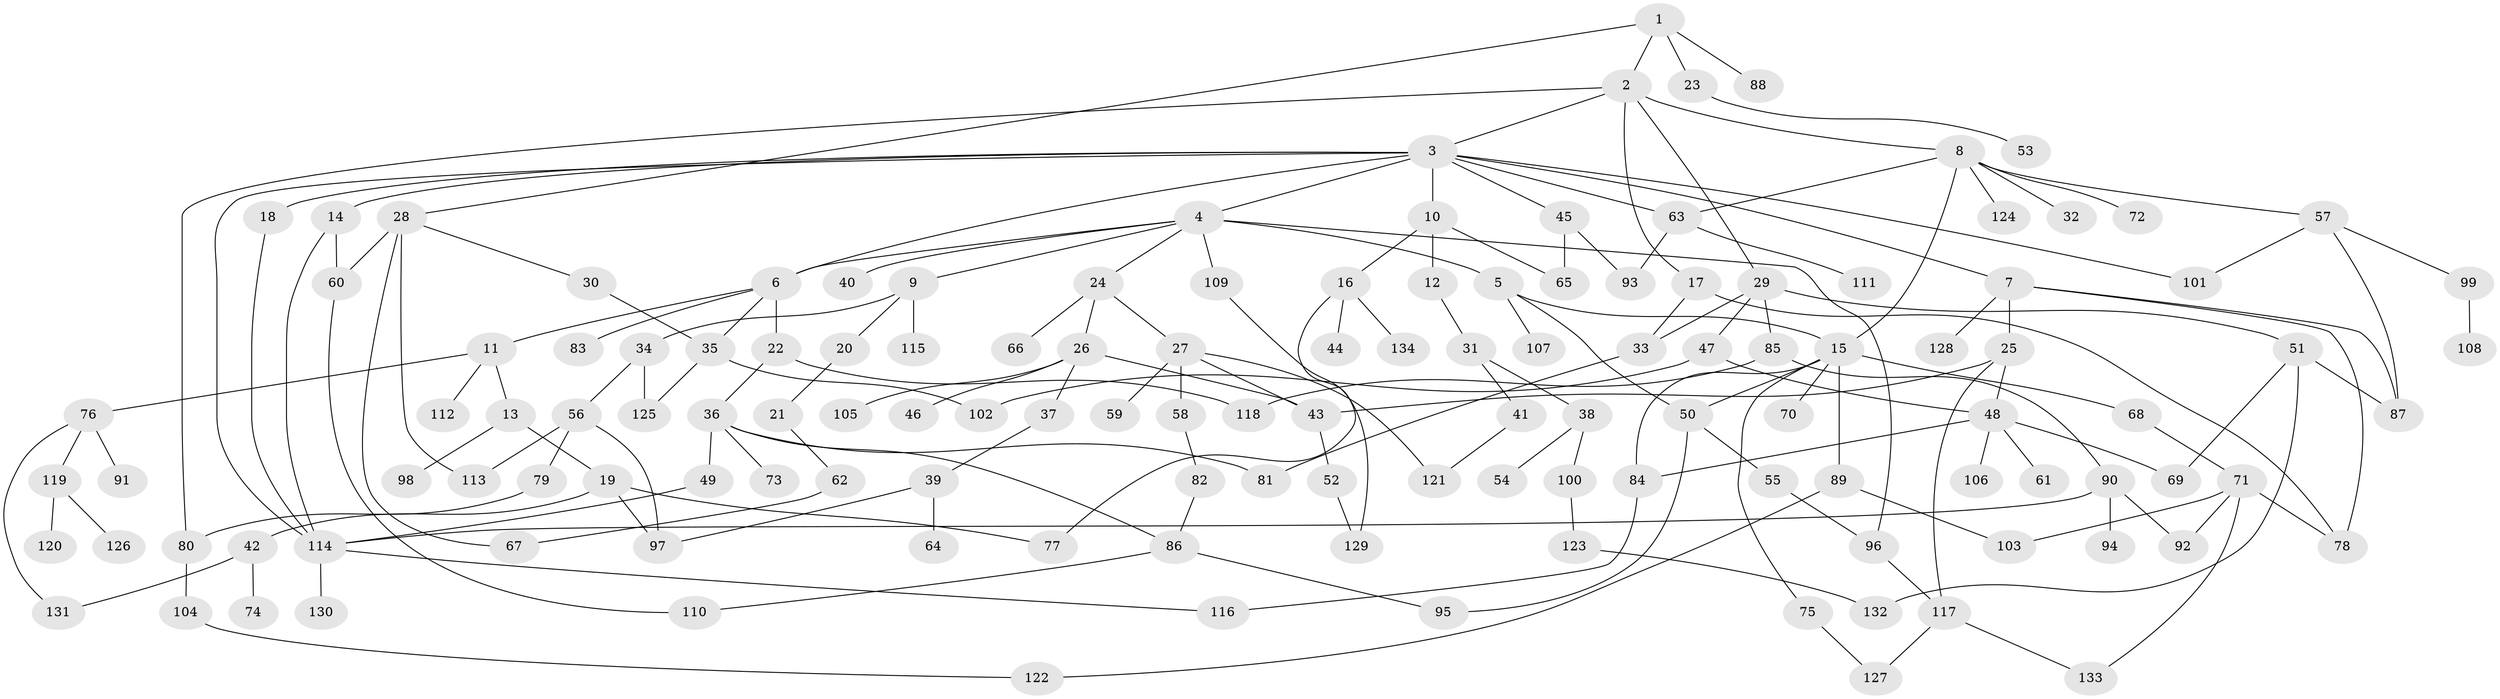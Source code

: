 // Generated by graph-tools (version 1.1) at 2025/25/03/09/25 03:25:26]
// undirected, 134 vertices, 181 edges
graph export_dot {
graph [start="1"]
  node [color=gray90,style=filled];
  1;
  2;
  3;
  4;
  5;
  6;
  7;
  8;
  9;
  10;
  11;
  12;
  13;
  14;
  15;
  16;
  17;
  18;
  19;
  20;
  21;
  22;
  23;
  24;
  25;
  26;
  27;
  28;
  29;
  30;
  31;
  32;
  33;
  34;
  35;
  36;
  37;
  38;
  39;
  40;
  41;
  42;
  43;
  44;
  45;
  46;
  47;
  48;
  49;
  50;
  51;
  52;
  53;
  54;
  55;
  56;
  57;
  58;
  59;
  60;
  61;
  62;
  63;
  64;
  65;
  66;
  67;
  68;
  69;
  70;
  71;
  72;
  73;
  74;
  75;
  76;
  77;
  78;
  79;
  80;
  81;
  82;
  83;
  84;
  85;
  86;
  87;
  88;
  89;
  90;
  91;
  92;
  93;
  94;
  95;
  96;
  97;
  98;
  99;
  100;
  101;
  102;
  103;
  104;
  105;
  106;
  107;
  108;
  109;
  110;
  111;
  112;
  113;
  114;
  115;
  116;
  117;
  118;
  119;
  120;
  121;
  122;
  123;
  124;
  125;
  126;
  127;
  128;
  129;
  130;
  131;
  132;
  133;
  134;
  1 -- 2;
  1 -- 23;
  1 -- 28;
  1 -- 88;
  2 -- 3;
  2 -- 8;
  2 -- 17;
  2 -- 29;
  2 -- 80;
  3 -- 4;
  3 -- 7;
  3 -- 10;
  3 -- 14;
  3 -- 18;
  3 -- 45;
  3 -- 101;
  3 -- 6;
  3 -- 63;
  3 -- 114;
  4 -- 5;
  4 -- 6;
  4 -- 9;
  4 -- 24;
  4 -- 40;
  4 -- 109;
  4 -- 96;
  5 -- 15;
  5 -- 107;
  5 -- 50;
  6 -- 11;
  6 -- 22;
  6 -- 83;
  6 -- 35;
  7 -- 25;
  7 -- 78;
  7 -- 128;
  7 -- 87;
  8 -- 32;
  8 -- 57;
  8 -- 63;
  8 -- 72;
  8 -- 124;
  8 -- 15;
  9 -- 20;
  9 -- 34;
  9 -- 115;
  10 -- 12;
  10 -- 16;
  10 -- 65;
  11 -- 13;
  11 -- 76;
  11 -- 112;
  12 -- 31;
  13 -- 19;
  13 -- 98;
  14 -- 114;
  14 -- 60;
  15 -- 50;
  15 -- 68;
  15 -- 70;
  15 -- 75;
  15 -- 89;
  15 -- 84;
  16 -- 44;
  16 -- 77;
  16 -- 134;
  17 -- 33;
  17 -- 78;
  18 -- 114;
  19 -- 42;
  19 -- 97;
  19 -- 77;
  20 -- 21;
  21 -- 62;
  22 -- 36;
  22 -- 118;
  23 -- 53;
  24 -- 26;
  24 -- 27;
  24 -- 66;
  25 -- 48;
  25 -- 117;
  25 -- 43;
  26 -- 37;
  26 -- 43;
  26 -- 46;
  26 -- 105;
  27 -- 58;
  27 -- 59;
  27 -- 121;
  27 -- 43;
  28 -- 30;
  28 -- 60;
  28 -- 67;
  28 -- 113;
  29 -- 47;
  29 -- 51;
  29 -- 85;
  29 -- 33;
  30 -- 35;
  31 -- 38;
  31 -- 41;
  33 -- 81;
  34 -- 56;
  34 -- 125;
  35 -- 102;
  35 -- 125;
  36 -- 49;
  36 -- 73;
  36 -- 81;
  36 -- 86;
  37 -- 39;
  38 -- 54;
  38 -- 100;
  39 -- 64;
  39 -- 97;
  41 -- 121;
  42 -- 74;
  42 -- 131;
  43 -- 52;
  45 -- 65;
  45 -- 93;
  47 -- 102;
  47 -- 48;
  48 -- 61;
  48 -- 69;
  48 -- 84;
  48 -- 106;
  49 -- 114;
  50 -- 55;
  50 -- 95;
  51 -- 132;
  51 -- 87;
  51 -- 69;
  52 -- 129;
  55 -- 96;
  56 -- 79;
  56 -- 113;
  56 -- 97;
  57 -- 87;
  57 -- 99;
  57 -- 101;
  58 -- 82;
  60 -- 110;
  62 -- 67;
  63 -- 111;
  63 -- 93;
  68 -- 71;
  71 -- 103;
  71 -- 133;
  71 -- 92;
  71 -- 78;
  75 -- 127;
  76 -- 91;
  76 -- 119;
  76 -- 131;
  79 -- 80;
  80 -- 104;
  82 -- 86;
  84 -- 116;
  85 -- 90;
  85 -- 118;
  86 -- 110;
  86 -- 95;
  89 -- 103;
  89 -- 122;
  90 -- 92;
  90 -- 94;
  90 -- 114;
  96 -- 117;
  99 -- 108;
  100 -- 123;
  104 -- 122;
  109 -- 129;
  114 -- 116;
  114 -- 130;
  117 -- 127;
  117 -- 133;
  119 -- 120;
  119 -- 126;
  123 -- 132;
}

